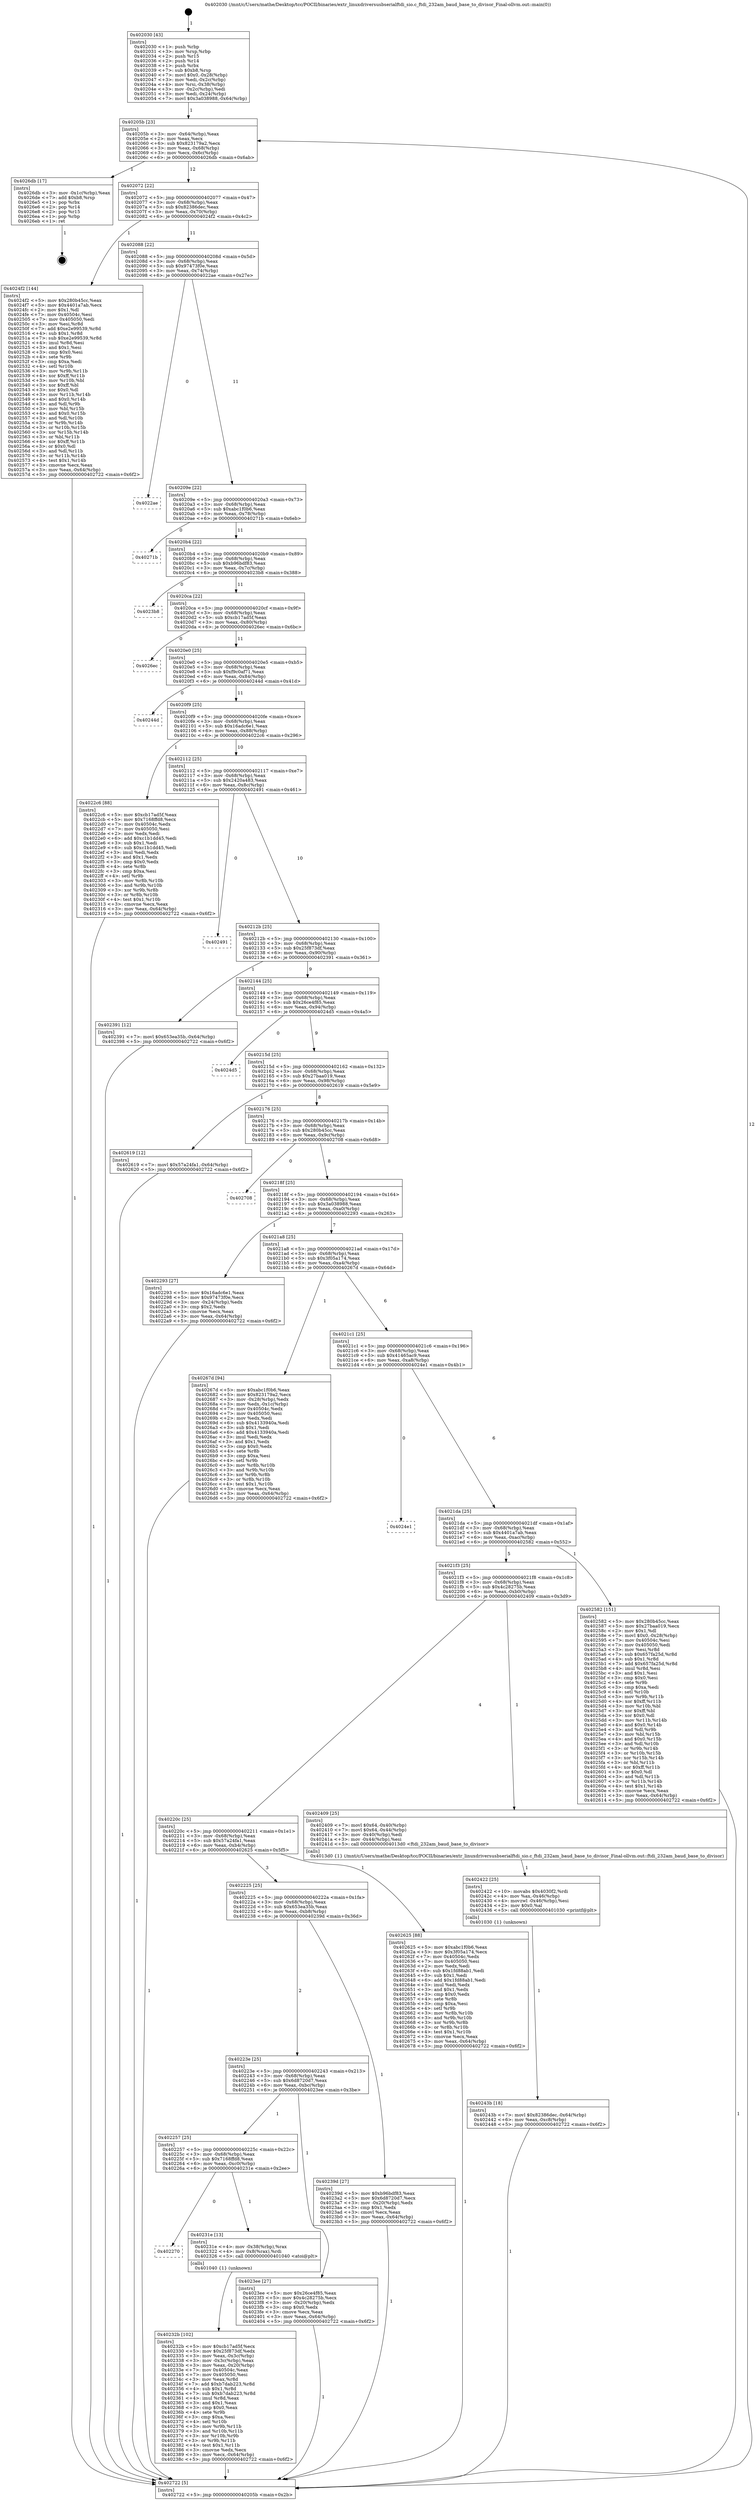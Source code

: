 digraph "0x402030" {
  label = "0x402030 (/mnt/c/Users/mathe/Desktop/tcc/POCII/binaries/extr_linuxdriversusbserialftdi_sio.c_ftdi_232am_baud_base_to_divisor_Final-ollvm.out::main(0))"
  labelloc = "t"
  node[shape=record]

  Entry [label="",width=0.3,height=0.3,shape=circle,fillcolor=black,style=filled]
  "0x40205b" [label="{
     0x40205b [23]\l
     | [instrs]\l
     &nbsp;&nbsp;0x40205b \<+3\>: mov -0x64(%rbp),%eax\l
     &nbsp;&nbsp;0x40205e \<+2\>: mov %eax,%ecx\l
     &nbsp;&nbsp;0x402060 \<+6\>: sub $0x823179a2,%ecx\l
     &nbsp;&nbsp;0x402066 \<+3\>: mov %eax,-0x68(%rbp)\l
     &nbsp;&nbsp;0x402069 \<+3\>: mov %ecx,-0x6c(%rbp)\l
     &nbsp;&nbsp;0x40206c \<+6\>: je 00000000004026db \<main+0x6ab\>\l
  }"]
  "0x4026db" [label="{
     0x4026db [17]\l
     | [instrs]\l
     &nbsp;&nbsp;0x4026db \<+3\>: mov -0x1c(%rbp),%eax\l
     &nbsp;&nbsp;0x4026de \<+7\>: add $0xb8,%rsp\l
     &nbsp;&nbsp;0x4026e5 \<+1\>: pop %rbx\l
     &nbsp;&nbsp;0x4026e6 \<+2\>: pop %r14\l
     &nbsp;&nbsp;0x4026e8 \<+2\>: pop %r15\l
     &nbsp;&nbsp;0x4026ea \<+1\>: pop %rbp\l
     &nbsp;&nbsp;0x4026eb \<+1\>: ret\l
  }"]
  "0x402072" [label="{
     0x402072 [22]\l
     | [instrs]\l
     &nbsp;&nbsp;0x402072 \<+5\>: jmp 0000000000402077 \<main+0x47\>\l
     &nbsp;&nbsp;0x402077 \<+3\>: mov -0x68(%rbp),%eax\l
     &nbsp;&nbsp;0x40207a \<+5\>: sub $0x82386dec,%eax\l
     &nbsp;&nbsp;0x40207f \<+3\>: mov %eax,-0x70(%rbp)\l
     &nbsp;&nbsp;0x402082 \<+6\>: je 00000000004024f2 \<main+0x4c2\>\l
  }"]
  Exit [label="",width=0.3,height=0.3,shape=circle,fillcolor=black,style=filled,peripheries=2]
  "0x4024f2" [label="{
     0x4024f2 [144]\l
     | [instrs]\l
     &nbsp;&nbsp;0x4024f2 \<+5\>: mov $0x280b45cc,%eax\l
     &nbsp;&nbsp;0x4024f7 \<+5\>: mov $0x4401a7ab,%ecx\l
     &nbsp;&nbsp;0x4024fc \<+2\>: mov $0x1,%dl\l
     &nbsp;&nbsp;0x4024fe \<+7\>: mov 0x40504c,%esi\l
     &nbsp;&nbsp;0x402505 \<+7\>: mov 0x405050,%edi\l
     &nbsp;&nbsp;0x40250c \<+3\>: mov %esi,%r8d\l
     &nbsp;&nbsp;0x40250f \<+7\>: add $0xe2e99539,%r8d\l
     &nbsp;&nbsp;0x402516 \<+4\>: sub $0x1,%r8d\l
     &nbsp;&nbsp;0x40251a \<+7\>: sub $0xe2e99539,%r8d\l
     &nbsp;&nbsp;0x402521 \<+4\>: imul %r8d,%esi\l
     &nbsp;&nbsp;0x402525 \<+3\>: and $0x1,%esi\l
     &nbsp;&nbsp;0x402528 \<+3\>: cmp $0x0,%esi\l
     &nbsp;&nbsp;0x40252b \<+4\>: sete %r9b\l
     &nbsp;&nbsp;0x40252f \<+3\>: cmp $0xa,%edi\l
     &nbsp;&nbsp;0x402532 \<+4\>: setl %r10b\l
     &nbsp;&nbsp;0x402536 \<+3\>: mov %r9b,%r11b\l
     &nbsp;&nbsp;0x402539 \<+4\>: xor $0xff,%r11b\l
     &nbsp;&nbsp;0x40253d \<+3\>: mov %r10b,%bl\l
     &nbsp;&nbsp;0x402540 \<+3\>: xor $0xff,%bl\l
     &nbsp;&nbsp;0x402543 \<+3\>: xor $0x0,%dl\l
     &nbsp;&nbsp;0x402546 \<+3\>: mov %r11b,%r14b\l
     &nbsp;&nbsp;0x402549 \<+4\>: and $0x0,%r14b\l
     &nbsp;&nbsp;0x40254d \<+3\>: and %dl,%r9b\l
     &nbsp;&nbsp;0x402550 \<+3\>: mov %bl,%r15b\l
     &nbsp;&nbsp;0x402553 \<+4\>: and $0x0,%r15b\l
     &nbsp;&nbsp;0x402557 \<+3\>: and %dl,%r10b\l
     &nbsp;&nbsp;0x40255a \<+3\>: or %r9b,%r14b\l
     &nbsp;&nbsp;0x40255d \<+3\>: or %r10b,%r15b\l
     &nbsp;&nbsp;0x402560 \<+3\>: xor %r15b,%r14b\l
     &nbsp;&nbsp;0x402563 \<+3\>: or %bl,%r11b\l
     &nbsp;&nbsp;0x402566 \<+4\>: xor $0xff,%r11b\l
     &nbsp;&nbsp;0x40256a \<+3\>: or $0x0,%dl\l
     &nbsp;&nbsp;0x40256d \<+3\>: and %dl,%r11b\l
     &nbsp;&nbsp;0x402570 \<+3\>: or %r11b,%r14b\l
     &nbsp;&nbsp;0x402573 \<+4\>: test $0x1,%r14b\l
     &nbsp;&nbsp;0x402577 \<+3\>: cmovne %ecx,%eax\l
     &nbsp;&nbsp;0x40257a \<+3\>: mov %eax,-0x64(%rbp)\l
     &nbsp;&nbsp;0x40257d \<+5\>: jmp 0000000000402722 \<main+0x6f2\>\l
  }"]
  "0x402088" [label="{
     0x402088 [22]\l
     | [instrs]\l
     &nbsp;&nbsp;0x402088 \<+5\>: jmp 000000000040208d \<main+0x5d\>\l
     &nbsp;&nbsp;0x40208d \<+3\>: mov -0x68(%rbp),%eax\l
     &nbsp;&nbsp;0x402090 \<+5\>: sub $0x97473f0e,%eax\l
     &nbsp;&nbsp;0x402095 \<+3\>: mov %eax,-0x74(%rbp)\l
     &nbsp;&nbsp;0x402098 \<+6\>: je 00000000004022ae \<main+0x27e\>\l
  }"]
  "0x40243b" [label="{
     0x40243b [18]\l
     | [instrs]\l
     &nbsp;&nbsp;0x40243b \<+7\>: movl $0x82386dec,-0x64(%rbp)\l
     &nbsp;&nbsp;0x402442 \<+6\>: mov %eax,-0xc8(%rbp)\l
     &nbsp;&nbsp;0x402448 \<+5\>: jmp 0000000000402722 \<main+0x6f2\>\l
  }"]
  "0x4022ae" [label="{
     0x4022ae\l
  }", style=dashed]
  "0x40209e" [label="{
     0x40209e [22]\l
     | [instrs]\l
     &nbsp;&nbsp;0x40209e \<+5\>: jmp 00000000004020a3 \<main+0x73\>\l
     &nbsp;&nbsp;0x4020a3 \<+3\>: mov -0x68(%rbp),%eax\l
     &nbsp;&nbsp;0x4020a6 \<+5\>: sub $0xabc1f0b6,%eax\l
     &nbsp;&nbsp;0x4020ab \<+3\>: mov %eax,-0x78(%rbp)\l
     &nbsp;&nbsp;0x4020ae \<+6\>: je 000000000040271b \<main+0x6eb\>\l
  }"]
  "0x402422" [label="{
     0x402422 [25]\l
     | [instrs]\l
     &nbsp;&nbsp;0x402422 \<+10\>: movabs $0x4030f2,%rdi\l
     &nbsp;&nbsp;0x40242c \<+4\>: mov %ax,-0x46(%rbp)\l
     &nbsp;&nbsp;0x402430 \<+4\>: movzwl -0x46(%rbp),%esi\l
     &nbsp;&nbsp;0x402434 \<+2\>: mov $0x0,%al\l
     &nbsp;&nbsp;0x402436 \<+5\>: call 0000000000401030 \<printf@plt\>\l
     | [calls]\l
     &nbsp;&nbsp;0x401030 \{1\} (unknown)\l
  }"]
  "0x40271b" [label="{
     0x40271b\l
  }", style=dashed]
  "0x4020b4" [label="{
     0x4020b4 [22]\l
     | [instrs]\l
     &nbsp;&nbsp;0x4020b4 \<+5\>: jmp 00000000004020b9 \<main+0x89\>\l
     &nbsp;&nbsp;0x4020b9 \<+3\>: mov -0x68(%rbp),%eax\l
     &nbsp;&nbsp;0x4020bc \<+5\>: sub $0xb96bdf83,%eax\l
     &nbsp;&nbsp;0x4020c1 \<+3\>: mov %eax,-0x7c(%rbp)\l
     &nbsp;&nbsp;0x4020c4 \<+6\>: je 00000000004023b8 \<main+0x388\>\l
  }"]
  "0x40232b" [label="{
     0x40232b [102]\l
     | [instrs]\l
     &nbsp;&nbsp;0x40232b \<+5\>: mov $0xcb17ad5f,%ecx\l
     &nbsp;&nbsp;0x402330 \<+5\>: mov $0x25f873df,%edx\l
     &nbsp;&nbsp;0x402335 \<+3\>: mov %eax,-0x3c(%rbp)\l
     &nbsp;&nbsp;0x402338 \<+3\>: mov -0x3c(%rbp),%eax\l
     &nbsp;&nbsp;0x40233b \<+3\>: mov %eax,-0x20(%rbp)\l
     &nbsp;&nbsp;0x40233e \<+7\>: mov 0x40504c,%eax\l
     &nbsp;&nbsp;0x402345 \<+7\>: mov 0x405050,%esi\l
     &nbsp;&nbsp;0x40234c \<+3\>: mov %eax,%r8d\l
     &nbsp;&nbsp;0x40234f \<+7\>: add $0xb7dab223,%r8d\l
     &nbsp;&nbsp;0x402356 \<+4\>: sub $0x1,%r8d\l
     &nbsp;&nbsp;0x40235a \<+7\>: sub $0xb7dab223,%r8d\l
     &nbsp;&nbsp;0x402361 \<+4\>: imul %r8d,%eax\l
     &nbsp;&nbsp;0x402365 \<+3\>: and $0x1,%eax\l
     &nbsp;&nbsp;0x402368 \<+3\>: cmp $0x0,%eax\l
     &nbsp;&nbsp;0x40236b \<+4\>: sete %r9b\l
     &nbsp;&nbsp;0x40236f \<+3\>: cmp $0xa,%esi\l
     &nbsp;&nbsp;0x402372 \<+4\>: setl %r10b\l
     &nbsp;&nbsp;0x402376 \<+3\>: mov %r9b,%r11b\l
     &nbsp;&nbsp;0x402379 \<+3\>: and %r10b,%r11b\l
     &nbsp;&nbsp;0x40237c \<+3\>: xor %r10b,%r9b\l
     &nbsp;&nbsp;0x40237f \<+3\>: or %r9b,%r11b\l
     &nbsp;&nbsp;0x402382 \<+4\>: test $0x1,%r11b\l
     &nbsp;&nbsp;0x402386 \<+3\>: cmovne %edx,%ecx\l
     &nbsp;&nbsp;0x402389 \<+3\>: mov %ecx,-0x64(%rbp)\l
     &nbsp;&nbsp;0x40238c \<+5\>: jmp 0000000000402722 \<main+0x6f2\>\l
  }"]
  "0x4023b8" [label="{
     0x4023b8\l
  }", style=dashed]
  "0x4020ca" [label="{
     0x4020ca [22]\l
     | [instrs]\l
     &nbsp;&nbsp;0x4020ca \<+5\>: jmp 00000000004020cf \<main+0x9f\>\l
     &nbsp;&nbsp;0x4020cf \<+3\>: mov -0x68(%rbp),%eax\l
     &nbsp;&nbsp;0x4020d2 \<+5\>: sub $0xcb17ad5f,%eax\l
     &nbsp;&nbsp;0x4020d7 \<+3\>: mov %eax,-0x80(%rbp)\l
     &nbsp;&nbsp;0x4020da \<+6\>: je 00000000004026ec \<main+0x6bc\>\l
  }"]
  "0x402270" [label="{
     0x402270\l
  }", style=dashed]
  "0x4026ec" [label="{
     0x4026ec\l
  }", style=dashed]
  "0x4020e0" [label="{
     0x4020e0 [25]\l
     | [instrs]\l
     &nbsp;&nbsp;0x4020e0 \<+5\>: jmp 00000000004020e5 \<main+0xb5\>\l
     &nbsp;&nbsp;0x4020e5 \<+3\>: mov -0x68(%rbp),%eax\l
     &nbsp;&nbsp;0x4020e8 \<+5\>: sub $0xf9c0af71,%eax\l
     &nbsp;&nbsp;0x4020ed \<+6\>: mov %eax,-0x84(%rbp)\l
     &nbsp;&nbsp;0x4020f3 \<+6\>: je 000000000040244d \<main+0x41d\>\l
  }"]
  "0x40231e" [label="{
     0x40231e [13]\l
     | [instrs]\l
     &nbsp;&nbsp;0x40231e \<+4\>: mov -0x38(%rbp),%rax\l
     &nbsp;&nbsp;0x402322 \<+4\>: mov 0x8(%rax),%rdi\l
     &nbsp;&nbsp;0x402326 \<+5\>: call 0000000000401040 \<atoi@plt\>\l
     | [calls]\l
     &nbsp;&nbsp;0x401040 \{1\} (unknown)\l
  }"]
  "0x40244d" [label="{
     0x40244d\l
  }", style=dashed]
  "0x4020f9" [label="{
     0x4020f9 [25]\l
     | [instrs]\l
     &nbsp;&nbsp;0x4020f9 \<+5\>: jmp 00000000004020fe \<main+0xce\>\l
     &nbsp;&nbsp;0x4020fe \<+3\>: mov -0x68(%rbp),%eax\l
     &nbsp;&nbsp;0x402101 \<+5\>: sub $0x16adc6e1,%eax\l
     &nbsp;&nbsp;0x402106 \<+6\>: mov %eax,-0x88(%rbp)\l
     &nbsp;&nbsp;0x40210c \<+6\>: je 00000000004022c6 \<main+0x296\>\l
  }"]
  "0x402257" [label="{
     0x402257 [25]\l
     | [instrs]\l
     &nbsp;&nbsp;0x402257 \<+5\>: jmp 000000000040225c \<main+0x22c\>\l
     &nbsp;&nbsp;0x40225c \<+3\>: mov -0x68(%rbp),%eax\l
     &nbsp;&nbsp;0x40225f \<+5\>: sub $0x7168ffd8,%eax\l
     &nbsp;&nbsp;0x402264 \<+6\>: mov %eax,-0xc0(%rbp)\l
     &nbsp;&nbsp;0x40226a \<+6\>: je 000000000040231e \<main+0x2ee\>\l
  }"]
  "0x4022c6" [label="{
     0x4022c6 [88]\l
     | [instrs]\l
     &nbsp;&nbsp;0x4022c6 \<+5\>: mov $0xcb17ad5f,%eax\l
     &nbsp;&nbsp;0x4022cb \<+5\>: mov $0x7168ffd8,%ecx\l
     &nbsp;&nbsp;0x4022d0 \<+7\>: mov 0x40504c,%edx\l
     &nbsp;&nbsp;0x4022d7 \<+7\>: mov 0x405050,%esi\l
     &nbsp;&nbsp;0x4022de \<+2\>: mov %edx,%edi\l
     &nbsp;&nbsp;0x4022e0 \<+6\>: add $0xc1b1dd45,%edi\l
     &nbsp;&nbsp;0x4022e6 \<+3\>: sub $0x1,%edi\l
     &nbsp;&nbsp;0x4022e9 \<+6\>: sub $0xc1b1dd45,%edi\l
     &nbsp;&nbsp;0x4022ef \<+3\>: imul %edi,%edx\l
     &nbsp;&nbsp;0x4022f2 \<+3\>: and $0x1,%edx\l
     &nbsp;&nbsp;0x4022f5 \<+3\>: cmp $0x0,%edx\l
     &nbsp;&nbsp;0x4022f8 \<+4\>: sete %r8b\l
     &nbsp;&nbsp;0x4022fc \<+3\>: cmp $0xa,%esi\l
     &nbsp;&nbsp;0x4022ff \<+4\>: setl %r9b\l
     &nbsp;&nbsp;0x402303 \<+3\>: mov %r8b,%r10b\l
     &nbsp;&nbsp;0x402306 \<+3\>: and %r9b,%r10b\l
     &nbsp;&nbsp;0x402309 \<+3\>: xor %r9b,%r8b\l
     &nbsp;&nbsp;0x40230c \<+3\>: or %r8b,%r10b\l
     &nbsp;&nbsp;0x40230f \<+4\>: test $0x1,%r10b\l
     &nbsp;&nbsp;0x402313 \<+3\>: cmovne %ecx,%eax\l
     &nbsp;&nbsp;0x402316 \<+3\>: mov %eax,-0x64(%rbp)\l
     &nbsp;&nbsp;0x402319 \<+5\>: jmp 0000000000402722 \<main+0x6f2\>\l
  }"]
  "0x402112" [label="{
     0x402112 [25]\l
     | [instrs]\l
     &nbsp;&nbsp;0x402112 \<+5\>: jmp 0000000000402117 \<main+0xe7\>\l
     &nbsp;&nbsp;0x402117 \<+3\>: mov -0x68(%rbp),%eax\l
     &nbsp;&nbsp;0x40211a \<+5\>: sub $0x2420a483,%eax\l
     &nbsp;&nbsp;0x40211f \<+6\>: mov %eax,-0x8c(%rbp)\l
     &nbsp;&nbsp;0x402125 \<+6\>: je 0000000000402491 \<main+0x461\>\l
  }"]
  "0x4023ee" [label="{
     0x4023ee [27]\l
     | [instrs]\l
     &nbsp;&nbsp;0x4023ee \<+5\>: mov $0x26ce4f85,%eax\l
     &nbsp;&nbsp;0x4023f3 \<+5\>: mov $0x4c28275b,%ecx\l
     &nbsp;&nbsp;0x4023f8 \<+3\>: mov -0x20(%rbp),%edx\l
     &nbsp;&nbsp;0x4023fb \<+3\>: cmp $0x0,%edx\l
     &nbsp;&nbsp;0x4023fe \<+3\>: cmove %ecx,%eax\l
     &nbsp;&nbsp;0x402401 \<+3\>: mov %eax,-0x64(%rbp)\l
     &nbsp;&nbsp;0x402404 \<+5\>: jmp 0000000000402722 \<main+0x6f2\>\l
  }"]
  "0x402491" [label="{
     0x402491\l
  }", style=dashed]
  "0x40212b" [label="{
     0x40212b [25]\l
     | [instrs]\l
     &nbsp;&nbsp;0x40212b \<+5\>: jmp 0000000000402130 \<main+0x100\>\l
     &nbsp;&nbsp;0x402130 \<+3\>: mov -0x68(%rbp),%eax\l
     &nbsp;&nbsp;0x402133 \<+5\>: sub $0x25f873df,%eax\l
     &nbsp;&nbsp;0x402138 \<+6\>: mov %eax,-0x90(%rbp)\l
     &nbsp;&nbsp;0x40213e \<+6\>: je 0000000000402391 \<main+0x361\>\l
  }"]
  "0x40223e" [label="{
     0x40223e [25]\l
     | [instrs]\l
     &nbsp;&nbsp;0x40223e \<+5\>: jmp 0000000000402243 \<main+0x213\>\l
     &nbsp;&nbsp;0x402243 \<+3\>: mov -0x68(%rbp),%eax\l
     &nbsp;&nbsp;0x402246 \<+5\>: sub $0x6d8720d7,%eax\l
     &nbsp;&nbsp;0x40224b \<+6\>: mov %eax,-0xbc(%rbp)\l
     &nbsp;&nbsp;0x402251 \<+6\>: je 00000000004023ee \<main+0x3be\>\l
  }"]
  "0x402391" [label="{
     0x402391 [12]\l
     | [instrs]\l
     &nbsp;&nbsp;0x402391 \<+7\>: movl $0x653ea35b,-0x64(%rbp)\l
     &nbsp;&nbsp;0x402398 \<+5\>: jmp 0000000000402722 \<main+0x6f2\>\l
  }"]
  "0x402144" [label="{
     0x402144 [25]\l
     | [instrs]\l
     &nbsp;&nbsp;0x402144 \<+5\>: jmp 0000000000402149 \<main+0x119\>\l
     &nbsp;&nbsp;0x402149 \<+3\>: mov -0x68(%rbp),%eax\l
     &nbsp;&nbsp;0x40214c \<+5\>: sub $0x26ce4f85,%eax\l
     &nbsp;&nbsp;0x402151 \<+6\>: mov %eax,-0x94(%rbp)\l
     &nbsp;&nbsp;0x402157 \<+6\>: je 00000000004024d5 \<main+0x4a5\>\l
  }"]
  "0x40239d" [label="{
     0x40239d [27]\l
     | [instrs]\l
     &nbsp;&nbsp;0x40239d \<+5\>: mov $0xb96bdf83,%eax\l
     &nbsp;&nbsp;0x4023a2 \<+5\>: mov $0x6d8720d7,%ecx\l
     &nbsp;&nbsp;0x4023a7 \<+3\>: mov -0x20(%rbp),%edx\l
     &nbsp;&nbsp;0x4023aa \<+3\>: cmp $0x1,%edx\l
     &nbsp;&nbsp;0x4023ad \<+3\>: cmovl %ecx,%eax\l
     &nbsp;&nbsp;0x4023b0 \<+3\>: mov %eax,-0x64(%rbp)\l
     &nbsp;&nbsp;0x4023b3 \<+5\>: jmp 0000000000402722 \<main+0x6f2\>\l
  }"]
  "0x4024d5" [label="{
     0x4024d5\l
  }", style=dashed]
  "0x40215d" [label="{
     0x40215d [25]\l
     | [instrs]\l
     &nbsp;&nbsp;0x40215d \<+5\>: jmp 0000000000402162 \<main+0x132\>\l
     &nbsp;&nbsp;0x402162 \<+3\>: mov -0x68(%rbp),%eax\l
     &nbsp;&nbsp;0x402165 \<+5\>: sub $0x27baa019,%eax\l
     &nbsp;&nbsp;0x40216a \<+6\>: mov %eax,-0x98(%rbp)\l
     &nbsp;&nbsp;0x402170 \<+6\>: je 0000000000402619 \<main+0x5e9\>\l
  }"]
  "0x402225" [label="{
     0x402225 [25]\l
     | [instrs]\l
     &nbsp;&nbsp;0x402225 \<+5\>: jmp 000000000040222a \<main+0x1fa\>\l
     &nbsp;&nbsp;0x40222a \<+3\>: mov -0x68(%rbp),%eax\l
     &nbsp;&nbsp;0x40222d \<+5\>: sub $0x653ea35b,%eax\l
     &nbsp;&nbsp;0x402232 \<+6\>: mov %eax,-0xb8(%rbp)\l
     &nbsp;&nbsp;0x402238 \<+6\>: je 000000000040239d \<main+0x36d\>\l
  }"]
  "0x402619" [label="{
     0x402619 [12]\l
     | [instrs]\l
     &nbsp;&nbsp;0x402619 \<+7\>: movl $0x57a24fa1,-0x64(%rbp)\l
     &nbsp;&nbsp;0x402620 \<+5\>: jmp 0000000000402722 \<main+0x6f2\>\l
  }"]
  "0x402176" [label="{
     0x402176 [25]\l
     | [instrs]\l
     &nbsp;&nbsp;0x402176 \<+5\>: jmp 000000000040217b \<main+0x14b\>\l
     &nbsp;&nbsp;0x40217b \<+3\>: mov -0x68(%rbp),%eax\l
     &nbsp;&nbsp;0x40217e \<+5\>: sub $0x280b45cc,%eax\l
     &nbsp;&nbsp;0x402183 \<+6\>: mov %eax,-0x9c(%rbp)\l
     &nbsp;&nbsp;0x402189 \<+6\>: je 0000000000402708 \<main+0x6d8\>\l
  }"]
  "0x402625" [label="{
     0x402625 [88]\l
     | [instrs]\l
     &nbsp;&nbsp;0x402625 \<+5\>: mov $0xabc1f0b6,%eax\l
     &nbsp;&nbsp;0x40262a \<+5\>: mov $0x3f05a174,%ecx\l
     &nbsp;&nbsp;0x40262f \<+7\>: mov 0x40504c,%edx\l
     &nbsp;&nbsp;0x402636 \<+7\>: mov 0x405050,%esi\l
     &nbsp;&nbsp;0x40263d \<+2\>: mov %edx,%edi\l
     &nbsp;&nbsp;0x40263f \<+6\>: sub $0x1fd88ab1,%edi\l
     &nbsp;&nbsp;0x402645 \<+3\>: sub $0x1,%edi\l
     &nbsp;&nbsp;0x402648 \<+6\>: add $0x1fd88ab1,%edi\l
     &nbsp;&nbsp;0x40264e \<+3\>: imul %edi,%edx\l
     &nbsp;&nbsp;0x402651 \<+3\>: and $0x1,%edx\l
     &nbsp;&nbsp;0x402654 \<+3\>: cmp $0x0,%edx\l
     &nbsp;&nbsp;0x402657 \<+4\>: sete %r8b\l
     &nbsp;&nbsp;0x40265b \<+3\>: cmp $0xa,%esi\l
     &nbsp;&nbsp;0x40265e \<+4\>: setl %r9b\l
     &nbsp;&nbsp;0x402662 \<+3\>: mov %r8b,%r10b\l
     &nbsp;&nbsp;0x402665 \<+3\>: and %r9b,%r10b\l
     &nbsp;&nbsp;0x402668 \<+3\>: xor %r9b,%r8b\l
     &nbsp;&nbsp;0x40266b \<+3\>: or %r8b,%r10b\l
     &nbsp;&nbsp;0x40266e \<+4\>: test $0x1,%r10b\l
     &nbsp;&nbsp;0x402672 \<+3\>: cmovne %ecx,%eax\l
     &nbsp;&nbsp;0x402675 \<+3\>: mov %eax,-0x64(%rbp)\l
     &nbsp;&nbsp;0x402678 \<+5\>: jmp 0000000000402722 \<main+0x6f2\>\l
  }"]
  "0x402708" [label="{
     0x402708\l
  }", style=dashed]
  "0x40218f" [label="{
     0x40218f [25]\l
     | [instrs]\l
     &nbsp;&nbsp;0x40218f \<+5\>: jmp 0000000000402194 \<main+0x164\>\l
     &nbsp;&nbsp;0x402194 \<+3\>: mov -0x68(%rbp),%eax\l
     &nbsp;&nbsp;0x402197 \<+5\>: sub $0x3a038988,%eax\l
     &nbsp;&nbsp;0x40219c \<+6\>: mov %eax,-0xa0(%rbp)\l
     &nbsp;&nbsp;0x4021a2 \<+6\>: je 0000000000402293 \<main+0x263\>\l
  }"]
  "0x40220c" [label="{
     0x40220c [25]\l
     | [instrs]\l
     &nbsp;&nbsp;0x40220c \<+5\>: jmp 0000000000402211 \<main+0x1e1\>\l
     &nbsp;&nbsp;0x402211 \<+3\>: mov -0x68(%rbp),%eax\l
     &nbsp;&nbsp;0x402214 \<+5\>: sub $0x57a24fa1,%eax\l
     &nbsp;&nbsp;0x402219 \<+6\>: mov %eax,-0xb4(%rbp)\l
     &nbsp;&nbsp;0x40221f \<+6\>: je 0000000000402625 \<main+0x5f5\>\l
  }"]
  "0x402293" [label="{
     0x402293 [27]\l
     | [instrs]\l
     &nbsp;&nbsp;0x402293 \<+5\>: mov $0x16adc6e1,%eax\l
     &nbsp;&nbsp;0x402298 \<+5\>: mov $0x97473f0e,%ecx\l
     &nbsp;&nbsp;0x40229d \<+3\>: mov -0x24(%rbp),%edx\l
     &nbsp;&nbsp;0x4022a0 \<+3\>: cmp $0x2,%edx\l
     &nbsp;&nbsp;0x4022a3 \<+3\>: cmovne %ecx,%eax\l
     &nbsp;&nbsp;0x4022a6 \<+3\>: mov %eax,-0x64(%rbp)\l
     &nbsp;&nbsp;0x4022a9 \<+5\>: jmp 0000000000402722 \<main+0x6f2\>\l
  }"]
  "0x4021a8" [label="{
     0x4021a8 [25]\l
     | [instrs]\l
     &nbsp;&nbsp;0x4021a8 \<+5\>: jmp 00000000004021ad \<main+0x17d\>\l
     &nbsp;&nbsp;0x4021ad \<+3\>: mov -0x68(%rbp),%eax\l
     &nbsp;&nbsp;0x4021b0 \<+5\>: sub $0x3f05a174,%eax\l
     &nbsp;&nbsp;0x4021b5 \<+6\>: mov %eax,-0xa4(%rbp)\l
     &nbsp;&nbsp;0x4021bb \<+6\>: je 000000000040267d \<main+0x64d\>\l
  }"]
  "0x402722" [label="{
     0x402722 [5]\l
     | [instrs]\l
     &nbsp;&nbsp;0x402722 \<+5\>: jmp 000000000040205b \<main+0x2b\>\l
  }"]
  "0x402030" [label="{
     0x402030 [43]\l
     | [instrs]\l
     &nbsp;&nbsp;0x402030 \<+1\>: push %rbp\l
     &nbsp;&nbsp;0x402031 \<+3\>: mov %rsp,%rbp\l
     &nbsp;&nbsp;0x402034 \<+2\>: push %r15\l
     &nbsp;&nbsp;0x402036 \<+2\>: push %r14\l
     &nbsp;&nbsp;0x402038 \<+1\>: push %rbx\l
     &nbsp;&nbsp;0x402039 \<+7\>: sub $0xb8,%rsp\l
     &nbsp;&nbsp;0x402040 \<+7\>: movl $0x0,-0x28(%rbp)\l
     &nbsp;&nbsp;0x402047 \<+3\>: mov %edi,-0x2c(%rbp)\l
     &nbsp;&nbsp;0x40204a \<+4\>: mov %rsi,-0x38(%rbp)\l
     &nbsp;&nbsp;0x40204e \<+3\>: mov -0x2c(%rbp),%edi\l
     &nbsp;&nbsp;0x402051 \<+3\>: mov %edi,-0x24(%rbp)\l
     &nbsp;&nbsp;0x402054 \<+7\>: movl $0x3a038988,-0x64(%rbp)\l
  }"]
  "0x402409" [label="{
     0x402409 [25]\l
     | [instrs]\l
     &nbsp;&nbsp;0x402409 \<+7\>: movl $0x64,-0x40(%rbp)\l
     &nbsp;&nbsp;0x402410 \<+7\>: movl $0x64,-0x44(%rbp)\l
     &nbsp;&nbsp;0x402417 \<+3\>: mov -0x40(%rbp),%edi\l
     &nbsp;&nbsp;0x40241a \<+3\>: mov -0x44(%rbp),%esi\l
     &nbsp;&nbsp;0x40241d \<+5\>: call 00000000004013d0 \<ftdi_232am_baud_base_to_divisor\>\l
     | [calls]\l
     &nbsp;&nbsp;0x4013d0 \{1\} (/mnt/c/Users/mathe/Desktop/tcc/POCII/binaries/extr_linuxdriversusbserialftdi_sio.c_ftdi_232am_baud_base_to_divisor_Final-ollvm.out::ftdi_232am_baud_base_to_divisor)\l
  }"]
  "0x40267d" [label="{
     0x40267d [94]\l
     | [instrs]\l
     &nbsp;&nbsp;0x40267d \<+5\>: mov $0xabc1f0b6,%eax\l
     &nbsp;&nbsp;0x402682 \<+5\>: mov $0x823179a2,%ecx\l
     &nbsp;&nbsp;0x402687 \<+3\>: mov -0x28(%rbp),%edx\l
     &nbsp;&nbsp;0x40268a \<+3\>: mov %edx,-0x1c(%rbp)\l
     &nbsp;&nbsp;0x40268d \<+7\>: mov 0x40504c,%edx\l
     &nbsp;&nbsp;0x402694 \<+7\>: mov 0x405050,%esi\l
     &nbsp;&nbsp;0x40269b \<+2\>: mov %edx,%edi\l
     &nbsp;&nbsp;0x40269d \<+6\>: sub $0x4133940a,%edi\l
     &nbsp;&nbsp;0x4026a3 \<+3\>: sub $0x1,%edi\l
     &nbsp;&nbsp;0x4026a6 \<+6\>: add $0x4133940a,%edi\l
     &nbsp;&nbsp;0x4026ac \<+3\>: imul %edi,%edx\l
     &nbsp;&nbsp;0x4026af \<+3\>: and $0x1,%edx\l
     &nbsp;&nbsp;0x4026b2 \<+3\>: cmp $0x0,%edx\l
     &nbsp;&nbsp;0x4026b5 \<+4\>: sete %r8b\l
     &nbsp;&nbsp;0x4026b9 \<+3\>: cmp $0xa,%esi\l
     &nbsp;&nbsp;0x4026bc \<+4\>: setl %r9b\l
     &nbsp;&nbsp;0x4026c0 \<+3\>: mov %r8b,%r10b\l
     &nbsp;&nbsp;0x4026c3 \<+3\>: and %r9b,%r10b\l
     &nbsp;&nbsp;0x4026c6 \<+3\>: xor %r9b,%r8b\l
     &nbsp;&nbsp;0x4026c9 \<+3\>: or %r8b,%r10b\l
     &nbsp;&nbsp;0x4026cc \<+4\>: test $0x1,%r10b\l
     &nbsp;&nbsp;0x4026d0 \<+3\>: cmovne %ecx,%eax\l
     &nbsp;&nbsp;0x4026d3 \<+3\>: mov %eax,-0x64(%rbp)\l
     &nbsp;&nbsp;0x4026d6 \<+5\>: jmp 0000000000402722 \<main+0x6f2\>\l
  }"]
  "0x4021c1" [label="{
     0x4021c1 [25]\l
     | [instrs]\l
     &nbsp;&nbsp;0x4021c1 \<+5\>: jmp 00000000004021c6 \<main+0x196\>\l
     &nbsp;&nbsp;0x4021c6 \<+3\>: mov -0x68(%rbp),%eax\l
     &nbsp;&nbsp;0x4021c9 \<+5\>: sub $0x41465ac9,%eax\l
     &nbsp;&nbsp;0x4021ce \<+6\>: mov %eax,-0xa8(%rbp)\l
     &nbsp;&nbsp;0x4021d4 \<+6\>: je 00000000004024e1 \<main+0x4b1\>\l
  }"]
  "0x4021f3" [label="{
     0x4021f3 [25]\l
     | [instrs]\l
     &nbsp;&nbsp;0x4021f3 \<+5\>: jmp 00000000004021f8 \<main+0x1c8\>\l
     &nbsp;&nbsp;0x4021f8 \<+3\>: mov -0x68(%rbp),%eax\l
     &nbsp;&nbsp;0x4021fb \<+5\>: sub $0x4c28275b,%eax\l
     &nbsp;&nbsp;0x402200 \<+6\>: mov %eax,-0xb0(%rbp)\l
     &nbsp;&nbsp;0x402206 \<+6\>: je 0000000000402409 \<main+0x3d9\>\l
  }"]
  "0x4024e1" [label="{
     0x4024e1\l
  }", style=dashed]
  "0x4021da" [label="{
     0x4021da [25]\l
     | [instrs]\l
     &nbsp;&nbsp;0x4021da \<+5\>: jmp 00000000004021df \<main+0x1af\>\l
     &nbsp;&nbsp;0x4021df \<+3\>: mov -0x68(%rbp),%eax\l
     &nbsp;&nbsp;0x4021e2 \<+5\>: sub $0x4401a7ab,%eax\l
     &nbsp;&nbsp;0x4021e7 \<+6\>: mov %eax,-0xac(%rbp)\l
     &nbsp;&nbsp;0x4021ed \<+6\>: je 0000000000402582 \<main+0x552\>\l
  }"]
  "0x402582" [label="{
     0x402582 [151]\l
     | [instrs]\l
     &nbsp;&nbsp;0x402582 \<+5\>: mov $0x280b45cc,%eax\l
     &nbsp;&nbsp;0x402587 \<+5\>: mov $0x27baa019,%ecx\l
     &nbsp;&nbsp;0x40258c \<+2\>: mov $0x1,%dl\l
     &nbsp;&nbsp;0x40258e \<+7\>: movl $0x0,-0x28(%rbp)\l
     &nbsp;&nbsp;0x402595 \<+7\>: mov 0x40504c,%esi\l
     &nbsp;&nbsp;0x40259c \<+7\>: mov 0x405050,%edi\l
     &nbsp;&nbsp;0x4025a3 \<+3\>: mov %esi,%r8d\l
     &nbsp;&nbsp;0x4025a6 \<+7\>: sub $0x657fa25d,%r8d\l
     &nbsp;&nbsp;0x4025ad \<+4\>: sub $0x1,%r8d\l
     &nbsp;&nbsp;0x4025b1 \<+7\>: add $0x657fa25d,%r8d\l
     &nbsp;&nbsp;0x4025b8 \<+4\>: imul %r8d,%esi\l
     &nbsp;&nbsp;0x4025bc \<+3\>: and $0x1,%esi\l
     &nbsp;&nbsp;0x4025bf \<+3\>: cmp $0x0,%esi\l
     &nbsp;&nbsp;0x4025c2 \<+4\>: sete %r9b\l
     &nbsp;&nbsp;0x4025c6 \<+3\>: cmp $0xa,%edi\l
     &nbsp;&nbsp;0x4025c9 \<+4\>: setl %r10b\l
     &nbsp;&nbsp;0x4025cd \<+3\>: mov %r9b,%r11b\l
     &nbsp;&nbsp;0x4025d0 \<+4\>: xor $0xff,%r11b\l
     &nbsp;&nbsp;0x4025d4 \<+3\>: mov %r10b,%bl\l
     &nbsp;&nbsp;0x4025d7 \<+3\>: xor $0xff,%bl\l
     &nbsp;&nbsp;0x4025da \<+3\>: xor $0x0,%dl\l
     &nbsp;&nbsp;0x4025dd \<+3\>: mov %r11b,%r14b\l
     &nbsp;&nbsp;0x4025e0 \<+4\>: and $0x0,%r14b\l
     &nbsp;&nbsp;0x4025e4 \<+3\>: and %dl,%r9b\l
     &nbsp;&nbsp;0x4025e7 \<+3\>: mov %bl,%r15b\l
     &nbsp;&nbsp;0x4025ea \<+4\>: and $0x0,%r15b\l
     &nbsp;&nbsp;0x4025ee \<+3\>: and %dl,%r10b\l
     &nbsp;&nbsp;0x4025f1 \<+3\>: or %r9b,%r14b\l
     &nbsp;&nbsp;0x4025f4 \<+3\>: or %r10b,%r15b\l
     &nbsp;&nbsp;0x4025f7 \<+3\>: xor %r15b,%r14b\l
     &nbsp;&nbsp;0x4025fa \<+3\>: or %bl,%r11b\l
     &nbsp;&nbsp;0x4025fd \<+4\>: xor $0xff,%r11b\l
     &nbsp;&nbsp;0x402601 \<+3\>: or $0x0,%dl\l
     &nbsp;&nbsp;0x402604 \<+3\>: and %dl,%r11b\l
     &nbsp;&nbsp;0x402607 \<+3\>: or %r11b,%r14b\l
     &nbsp;&nbsp;0x40260a \<+4\>: test $0x1,%r14b\l
     &nbsp;&nbsp;0x40260e \<+3\>: cmovne %ecx,%eax\l
     &nbsp;&nbsp;0x402611 \<+3\>: mov %eax,-0x64(%rbp)\l
     &nbsp;&nbsp;0x402614 \<+5\>: jmp 0000000000402722 \<main+0x6f2\>\l
  }"]
  Entry -> "0x402030" [label=" 1"]
  "0x40205b" -> "0x4026db" [label=" 1"]
  "0x40205b" -> "0x402072" [label=" 12"]
  "0x4026db" -> Exit [label=" 1"]
  "0x402072" -> "0x4024f2" [label=" 1"]
  "0x402072" -> "0x402088" [label=" 11"]
  "0x40267d" -> "0x402722" [label=" 1"]
  "0x402088" -> "0x4022ae" [label=" 0"]
  "0x402088" -> "0x40209e" [label=" 11"]
  "0x402625" -> "0x402722" [label=" 1"]
  "0x40209e" -> "0x40271b" [label=" 0"]
  "0x40209e" -> "0x4020b4" [label=" 11"]
  "0x402619" -> "0x402722" [label=" 1"]
  "0x4020b4" -> "0x4023b8" [label=" 0"]
  "0x4020b4" -> "0x4020ca" [label=" 11"]
  "0x402582" -> "0x402722" [label=" 1"]
  "0x4020ca" -> "0x4026ec" [label=" 0"]
  "0x4020ca" -> "0x4020e0" [label=" 11"]
  "0x4024f2" -> "0x402722" [label=" 1"]
  "0x4020e0" -> "0x40244d" [label=" 0"]
  "0x4020e0" -> "0x4020f9" [label=" 11"]
  "0x40243b" -> "0x402722" [label=" 1"]
  "0x4020f9" -> "0x4022c6" [label=" 1"]
  "0x4020f9" -> "0x402112" [label=" 10"]
  "0x402409" -> "0x402422" [label=" 1"]
  "0x402112" -> "0x402491" [label=" 0"]
  "0x402112" -> "0x40212b" [label=" 10"]
  "0x4023ee" -> "0x402722" [label=" 1"]
  "0x40212b" -> "0x402391" [label=" 1"]
  "0x40212b" -> "0x402144" [label=" 9"]
  "0x402391" -> "0x402722" [label=" 1"]
  "0x402144" -> "0x4024d5" [label=" 0"]
  "0x402144" -> "0x40215d" [label=" 9"]
  "0x40232b" -> "0x402722" [label=" 1"]
  "0x40215d" -> "0x402619" [label=" 1"]
  "0x40215d" -> "0x402176" [label=" 8"]
  "0x402257" -> "0x402270" [label=" 0"]
  "0x402176" -> "0x402708" [label=" 0"]
  "0x402176" -> "0x40218f" [label=" 8"]
  "0x402257" -> "0x40231e" [label=" 1"]
  "0x40218f" -> "0x402293" [label=" 1"]
  "0x40218f" -> "0x4021a8" [label=" 7"]
  "0x402293" -> "0x402722" [label=" 1"]
  "0x402030" -> "0x40205b" [label=" 1"]
  "0x402722" -> "0x40205b" [label=" 12"]
  "0x4022c6" -> "0x402722" [label=" 1"]
  "0x40223e" -> "0x402257" [label=" 1"]
  "0x4021a8" -> "0x40267d" [label=" 1"]
  "0x4021a8" -> "0x4021c1" [label=" 6"]
  "0x40223e" -> "0x4023ee" [label=" 1"]
  "0x4021c1" -> "0x4024e1" [label=" 0"]
  "0x4021c1" -> "0x4021da" [label=" 6"]
  "0x402225" -> "0x40223e" [label=" 2"]
  "0x4021da" -> "0x402582" [label=" 1"]
  "0x4021da" -> "0x4021f3" [label=" 5"]
  "0x40239d" -> "0x402722" [label=" 1"]
  "0x4021f3" -> "0x402409" [label=" 1"]
  "0x4021f3" -> "0x40220c" [label=" 4"]
  "0x402422" -> "0x40243b" [label=" 1"]
  "0x40220c" -> "0x402625" [label=" 1"]
  "0x40220c" -> "0x402225" [label=" 3"]
  "0x40231e" -> "0x40232b" [label=" 1"]
  "0x402225" -> "0x40239d" [label=" 1"]
}
